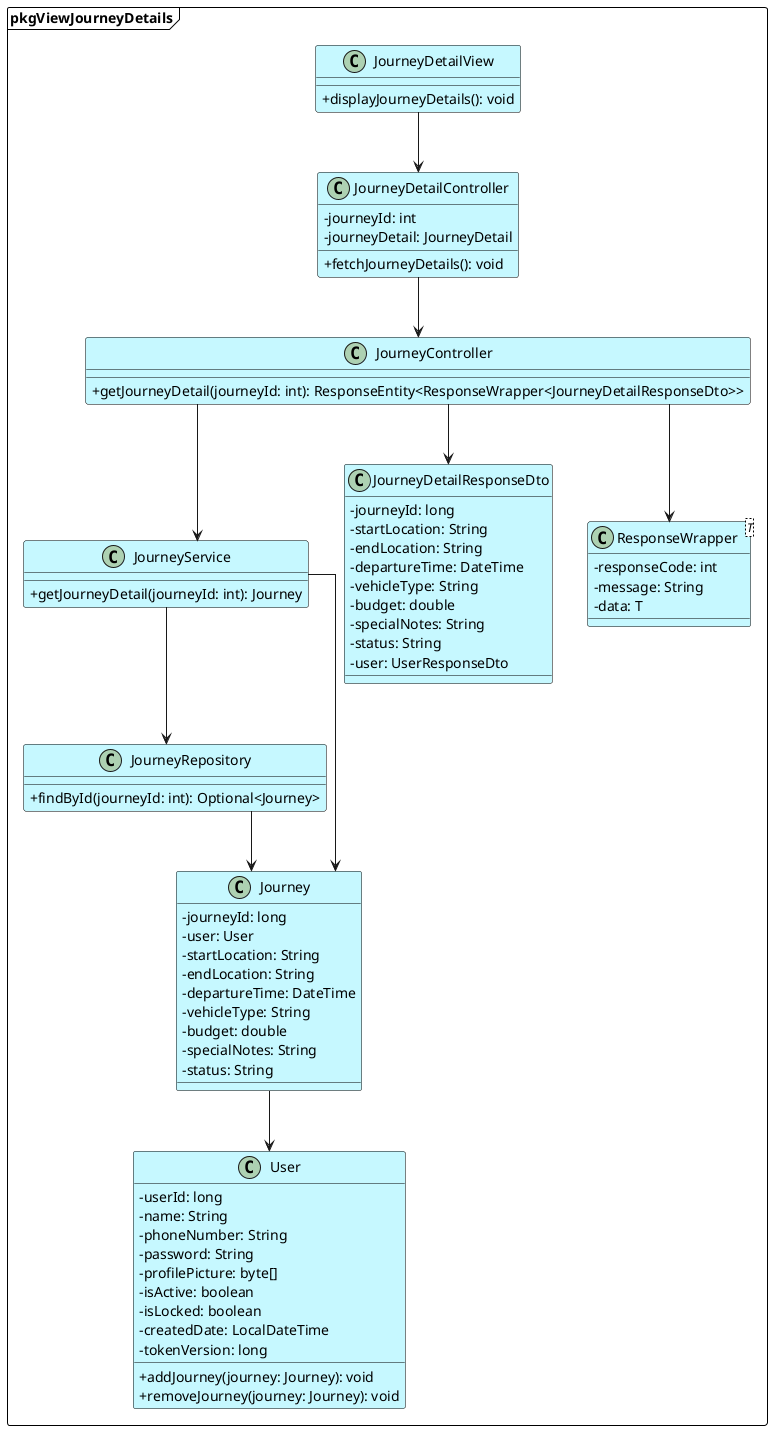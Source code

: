 @startuml ViewJourneyDetails
skinparam classAttributeIconSize 0
skinparam linetype ortho

skinparam BackgroundColor #ffffff
skinparam class {
    BackgroundColor #c6f8ff
    BorderColor #000000
}

skinparam package {
    BackgroundColor #ffffff
    BorderColor #000000
}

package pkgViewJourneyDetails <<Frame>>{

 
        class JourneyDetailView {
            + displayJourneyDetails(): void
        }

        class JourneyDetailController {
            - journeyId: int
            - journeyDetail: JourneyDetail
            + fetchJourneyDetails(): void
        }
 
        class JourneyController {
            + getJourneyDetail(journeyId: int): ResponseEntity<ResponseWrapper<JourneyDetailResponseDto>>
        }

        class JourneyService {
            + getJourneyDetail(journeyId: int): Journey
        }

        class JourneyRepository {
            + findById(journeyId: int): Optional<Journey>
        }

        class JourneyDetailResponseDto {
            - journeyId: long
            - startLocation: String
            - endLocation: String
            - departureTime: DateTime
            - vehicleType: String
            - budget: double
            - specialNotes: String
            - status: String
            - user: UserResponseDto
        }

        class ResponseWrapper<T> {
            - responseCode: int
            - message: String
            - data: T
        }

        class Journey {
            - journeyId: long
            - user: User
            - startLocation: String
            - endLocation: String
            - departureTime: DateTime
            - vehicleType: String
            - budget: double
            - specialNotes: String
            - status: String
        }

        class User {
            - userId: long
            - name: String
            - phoneNumber: String
            - password: String
            - profilePicture: byte[]
            - isActive: boolean
            - isLocked: boolean
            - createdDate: LocalDateTime
            - tokenVersion: long
            + addJourney(journey: Journey): void
            + removeJourney(journey: Journey): void
        }


    JourneyDetailView --> JourneyDetailController
    JourneyDetailController --> JourneyController
    JourneyController --> JourneyService
    JourneyService --> JourneyRepository
    JourneyController --> JourneyDetailResponseDto
    JourneyController --> ResponseWrapper
    JourneyService --> Journey
    JourneyRepository --> Journey
    Journey --> User

}

@enduml
